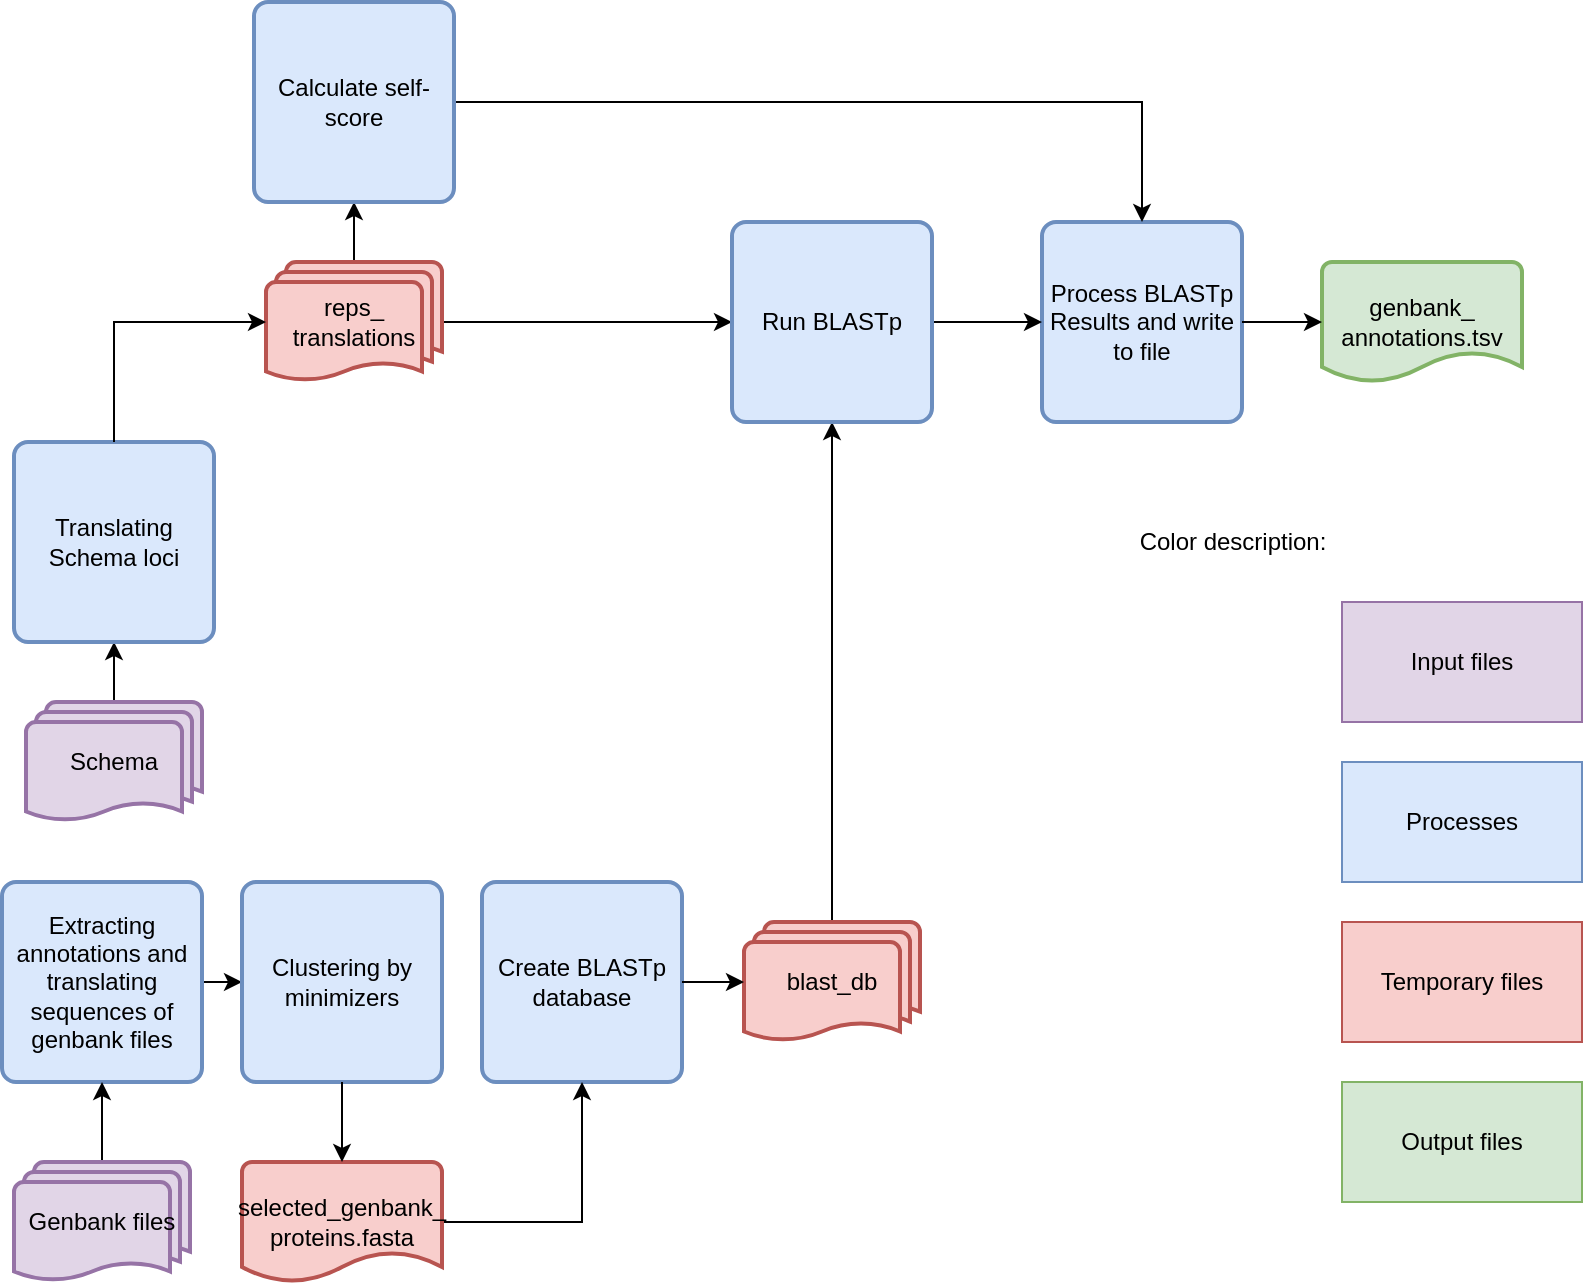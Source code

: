 <mxfile version="26.1.1">
  <diagram name="Page-1" id="vI1ZFkF_VZ9kpP50E2va">
    <mxGraphModel dx="1034" dy="1559" grid="1" gridSize="10" guides="1" tooltips="1" connect="1" arrows="1" fold="1" page="1" pageScale="1" pageWidth="850" pageHeight="1100" math="0" shadow="0">
      <root>
        <mxCell id="0" />
        <mxCell id="1" parent="0" />
        <mxCell id="fPaXjcl1kV30KWy46vOE-5" style="edgeStyle=orthogonalEdgeStyle;rounded=0;orthogonalLoop=1;jettySize=auto;html=1;entryX=0;entryY=0.5;entryDx=0;entryDy=0;" parent="1" source="fPaXjcl1kV30KWy46vOE-1" target="fPaXjcl1kV30KWy46vOE-4" edge="1">
          <mxGeometry relative="1" as="geometry" />
        </mxCell>
        <mxCell id="fPaXjcl1kV30KWy46vOE-1" value="Extracting annotations and translating sequences of genbank files" style="rounded=1;whiteSpace=wrap;html=1;absoluteArcSize=1;arcSize=14;strokeWidth=2;fillColor=#dae8fc;strokeColor=#6c8ebf;" parent="1" vertex="1">
          <mxGeometry x="10" y="440" width="100" height="100" as="geometry" />
        </mxCell>
        <mxCell id="SnxLVO1X2V7iQgOzjOkk-1" style="edgeStyle=orthogonalEdgeStyle;rounded=0;orthogonalLoop=1;jettySize=auto;html=1;entryX=0.5;entryY=1;entryDx=0;entryDy=0;" parent="1" source="fPaXjcl1kV30KWy46vOE-2" target="fPaXjcl1kV30KWy46vOE-1" edge="1">
          <mxGeometry relative="1" as="geometry" />
        </mxCell>
        <mxCell id="fPaXjcl1kV30KWy46vOE-2" value="Genbank files" style="strokeWidth=2;html=1;shape=mxgraph.flowchart.multi-document;whiteSpace=wrap;fillColor=#E1D5E7;strokeColor=#9673A6;" parent="1" vertex="1">
          <mxGeometry x="16" y="580" width="88" height="60" as="geometry" />
        </mxCell>
        <mxCell id="fPaXjcl1kV30KWy46vOE-4" value="Clustering by minimizers" style="rounded=1;whiteSpace=wrap;html=1;absoluteArcSize=1;arcSize=14;strokeWidth=2;fillColor=#dae8fc;strokeColor=#6c8ebf;" parent="1" vertex="1">
          <mxGeometry x="130" y="440" width="100" height="100" as="geometry" />
        </mxCell>
        <mxCell id="fPaXjcl1kV30KWy46vOE-6" value="Create BLASTp database" style="rounded=1;whiteSpace=wrap;html=1;absoluteArcSize=1;arcSize=14;strokeWidth=2;fillColor=#dae8fc;strokeColor=#6c8ebf;" parent="1" vertex="1">
          <mxGeometry x="250" y="440" width="100" height="100" as="geometry" />
        </mxCell>
        <mxCell id="SnxLVO1X2V7iQgOzjOkk-5" style="edgeStyle=orthogonalEdgeStyle;rounded=0;orthogonalLoop=1;jettySize=auto;html=1;entryX=0.5;entryY=1;entryDx=0;entryDy=0;" parent="1" source="fPaXjcl1kV30KWy46vOE-8" target="fPaXjcl1kV30KWy46vOE-9" edge="1">
          <mxGeometry relative="1" as="geometry" />
        </mxCell>
        <mxCell id="fPaXjcl1kV30KWy46vOE-8" value="Schema" style="strokeWidth=2;html=1;shape=mxgraph.flowchart.multi-document;whiteSpace=wrap;fillColor=#E1D5E7;strokeColor=#9673A6;" parent="1" vertex="1">
          <mxGeometry x="22" y="350" width="88" height="60" as="geometry" />
        </mxCell>
        <mxCell id="fPaXjcl1kV30KWy46vOE-9" value="Translating Schema loci" style="rounded=1;whiteSpace=wrap;html=1;absoluteArcSize=1;arcSize=14;strokeWidth=2;fillColor=#dae8fc;strokeColor=#6c8ebf;" parent="1" vertex="1">
          <mxGeometry x="16" y="220" width="100" height="100" as="geometry" />
        </mxCell>
        <mxCell id="SnxLVO1X2V7iQgOzjOkk-28" style="edgeStyle=orthogonalEdgeStyle;rounded=0;orthogonalLoop=1;jettySize=auto;html=1;entryX=0;entryY=0.5;entryDx=0;entryDy=0;" parent="1" source="fPaXjcl1kV30KWy46vOE-13" target="9kaDLu1qKZGZK0Ud_UY_-6" edge="1">
          <mxGeometry relative="1" as="geometry" />
        </mxCell>
        <mxCell id="kfc0RlZJ5dQQixqFh1_7-1" style="edgeStyle=orthogonalEdgeStyle;rounded=0;orthogonalLoop=1;jettySize=auto;html=1;" parent="1" source="fPaXjcl1kV30KWy46vOE-13" target="9kaDLu1qKZGZK0Ud_UY_-1" edge="1">
          <mxGeometry relative="1" as="geometry" />
        </mxCell>
        <mxCell id="fPaXjcl1kV30KWy46vOE-13" value="reps_&lt;div&gt;translations&lt;/div&gt;" style="strokeWidth=2;html=1;shape=mxgraph.flowchart.multi-document;whiteSpace=wrap;fillColor=#f8cecc;strokeColor=#b85450;" parent="1" vertex="1">
          <mxGeometry x="142" y="130" width="88" height="60" as="geometry" />
        </mxCell>
        <mxCell id="SnxLVO1X2V7iQgOzjOkk-24" style="edgeStyle=orthogonalEdgeStyle;rounded=0;orthogonalLoop=1;jettySize=auto;html=1;entryX=0.5;entryY=1;entryDx=0;entryDy=0;" parent="1" source="fPaXjcl1kV30KWy46vOE-15" target="fPaXjcl1kV30KWy46vOE-6" edge="1">
          <mxGeometry relative="1" as="geometry" />
        </mxCell>
        <mxCell id="fPaXjcl1kV30KWy46vOE-15" value="selected_genbank_&lt;div&gt;proteins.fasta&lt;/div&gt;" style="strokeWidth=2;html=1;shape=mxgraph.flowchart.document2;whiteSpace=wrap;size=0.25;fillColor=#f8cecc;strokeColor=#b85450;" parent="1" vertex="1">
          <mxGeometry x="130" y="580" width="100" height="60" as="geometry" />
        </mxCell>
        <mxCell id="fPaXjcl1kV30KWy46vOE-16" style="edgeStyle=orthogonalEdgeStyle;rounded=0;orthogonalLoop=1;jettySize=auto;html=1;entryX=0.5;entryY=0;entryDx=0;entryDy=0;entryPerimeter=0;" parent="1" source="fPaXjcl1kV30KWy46vOE-4" target="fPaXjcl1kV30KWy46vOE-15" edge="1">
          <mxGeometry relative="1" as="geometry" />
        </mxCell>
        <mxCell id="SnxLVO1X2V7iQgOzjOkk-9" style="edgeStyle=orthogonalEdgeStyle;rounded=0;orthogonalLoop=1;jettySize=auto;html=1;entryX=0.5;entryY=1;entryDx=0;entryDy=0;" parent="1" source="fPaXjcl1kV30KWy46vOE-17" target="9kaDLu1qKZGZK0Ud_UY_-6" edge="1">
          <mxGeometry relative="1" as="geometry" />
        </mxCell>
        <mxCell id="fPaXjcl1kV30KWy46vOE-17" value="blast_db" style="strokeWidth=2;html=1;shape=mxgraph.flowchart.multi-document;whiteSpace=wrap;fillColor=#f8cecc;strokeColor=#b85450;" parent="1" vertex="1">
          <mxGeometry x="381" y="460" width="88" height="60" as="geometry" />
        </mxCell>
        <mxCell id="fPaXjcl1kV30KWy46vOE-19" value="Process BLASTp Results and write to file" style="rounded=1;whiteSpace=wrap;html=1;absoluteArcSize=1;arcSize=14;strokeWidth=2;fillColor=#dae8fc;strokeColor=#6c8ebf;" parent="1" vertex="1">
          <mxGeometry x="530" y="110" width="100" height="100" as="geometry" />
        </mxCell>
        <mxCell id="fPaXjcl1kV30KWy46vOE-28" value="genbank_&lt;div&gt;annotations.tsv&lt;/div&gt;" style="strokeWidth=2;html=1;shape=mxgraph.flowchart.document2;whiteSpace=wrap;size=0.25;fillColor=#d5e8d4;strokeColor=#82b366;" parent="1" vertex="1">
          <mxGeometry x="670" y="130" width="100" height="60" as="geometry" />
        </mxCell>
        <mxCell id="kfc0RlZJ5dQQixqFh1_7-2" style="edgeStyle=orthogonalEdgeStyle;rounded=0;orthogonalLoop=1;jettySize=auto;html=1;" parent="1" source="9kaDLu1qKZGZK0Ud_UY_-1" target="fPaXjcl1kV30KWy46vOE-19" edge="1">
          <mxGeometry relative="1" as="geometry" />
        </mxCell>
        <mxCell id="9kaDLu1qKZGZK0Ud_UY_-1" value="Calculate self-score" style="rounded=1;whiteSpace=wrap;html=1;absoluteArcSize=1;arcSize=14;strokeWidth=2;fillColor=#dae8fc;strokeColor=#6c8ebf;" parent="1" vertex="1">
          <mxGeometry x="136" width="100" height="100" as="geometry" />
        </mxCell>
        <mxCell id="SnxLVO1X2V7iQgOzjOkk-10" style="edgeStyle=orthogonalEdgeStyle;rounded=0;orthogonalLoop=1;jettySize=auto;html=1;" parent="1" source="9kaDLu1qKZGZK0Ud_UY_-6" target="fPaXjcl1kV30KWy46vOE-19" edge="1">
          <mxGeometry relative="1" as="geometry" />
        </mxCell>
        <mxCell id="9kaDLu1qKZGZK0Ud_UY_-6" value="Run BLASTp" style="rounded=1;whiteSpace=wrap;html=1;absoluteArcSize=1;arcSize=14;strokeWidth=2;fillColor=#dae8fc;strokeColor=#6c8ebf;" parent="1" vertex="1">
          <mxGeometry x="375" y="110" width="100" height="100" as="geometry" />
        </mxCell>
        <mxCell id="SnxLVO1X2V7iQgOzjOkk-7" style="edgeStyle=orthogonalEdgeStyle;rounded=0;orthogonalLoop=1;jettySize=auto;html=1;entryX=0;entryY=0.5;entryDx=0;entryDy=0;entryPerimeter=0;" parent="1" source="fPaXjcl1kV30KWy46vOE-6" target="fPaXjcl1kV30KWy46vOE-17" edge="1">
          <mxGeometry relative="1" as="geometry" />
        </mxCell>
        <mxCell id="SnxLVO1X2V7iQgOzjOkk-15" style="edgeStyle=orthogonalEdgeStyle;rounded=0;orthogonalLoop=1;jettySize=auto;html=1;entryX=0;entryY=0.5;entryDx=0;entryDy=0;entryPerimeter=0;" parent="1" source="fPaXjcl1kV30KWy46vOE-19" target="fPaXjcl1kV30KWy46vOE-28" edge="1">
          <mxGeometry relative="1" as="geometry" />
        </mxCell>
        <mxCell id="SnxLVO1X2V7iQgOzjOkk-18" value="Processes" style="rounded=0;whiteSpace=wrap;html=1;fillColor=#dae8fc;strokeColor=#6c8ebf;" parent="1" vertex="1">
          <mxGeometry x="680" y="380" width="120" height="60" as="geometry" />
        </mxCell>
        <mxCell id="SnxLVO1X2V7iQgOzjOkk-19" value="Temporary files" style="rounded=0;whiteSpace=wrap;html=1;fillColor=#f8cecc;strokeColor=#b85450;" parent="1" vertex="1">
          <mxGeometry x="680" y="460" width="120" height="60" as="geometry" />
        </mxCell>
        <mxCell id="SnxLVO1X2V7iQgOzjOkk-20" value="Input files" style="rounded=0;whiteSpace=wrap;html=1;fillColor=#e1d5e7;strokeColor=#9673a6;" parent="1" vertex="1">
          <mxGeometry x="680" y="300" width="120" height="60" as="geometry" />
        </mxCell>
        <mxCell id="SnxLVO1X2V7iQgOzjOkk-21" value="Output files" style="rounded=0;whiteSpace=wrap;html=1;fillColor=#d5e8d4;strokeColor=#82b366;" parent="1" vertex="1">
          <mxGeometry x="680" y="540" width="120" height="60" as="geometry" />
        </mxCell>
        <mxCell id="SnxLVO1X2V7iQgOzjOkk-22" value="Color description:" style="text;html=1;align=center;verticalAlign=middle;resizable=0;points=[];autosize=1;strokeColor=none;fillColor=none;" parent="1" vertex="1">
          <mxGeometry x="570" y="255" width="110" height="30" as="geometry" />
        </mxCell>
        <mxCell id="SnxLVO1X2V7iQgOzjOkk-26" style="edgeStyle=orthogonalEdgeStyle;rounded=0;orthogonalLoop=1;jettySize=auto;html=1;entryX=0;entryY=0.5;entryDx=0;entryDy=0;entryPerimeter=0;" parent="1" source="fPaXjcl1kV30KWy46vOE-9" target="fPaXjcl1kV30KWy46vOE-13" edge="1">
          <mxGeometry relative="1" as="geometry">
            <Array as="points">
              <mxPoint x="66" y="160" />
            </Array>
          </mxGeometry>
        </mxCell>
      </root>
    </mxGraphModel>
  </diagram>
</mxfile>
